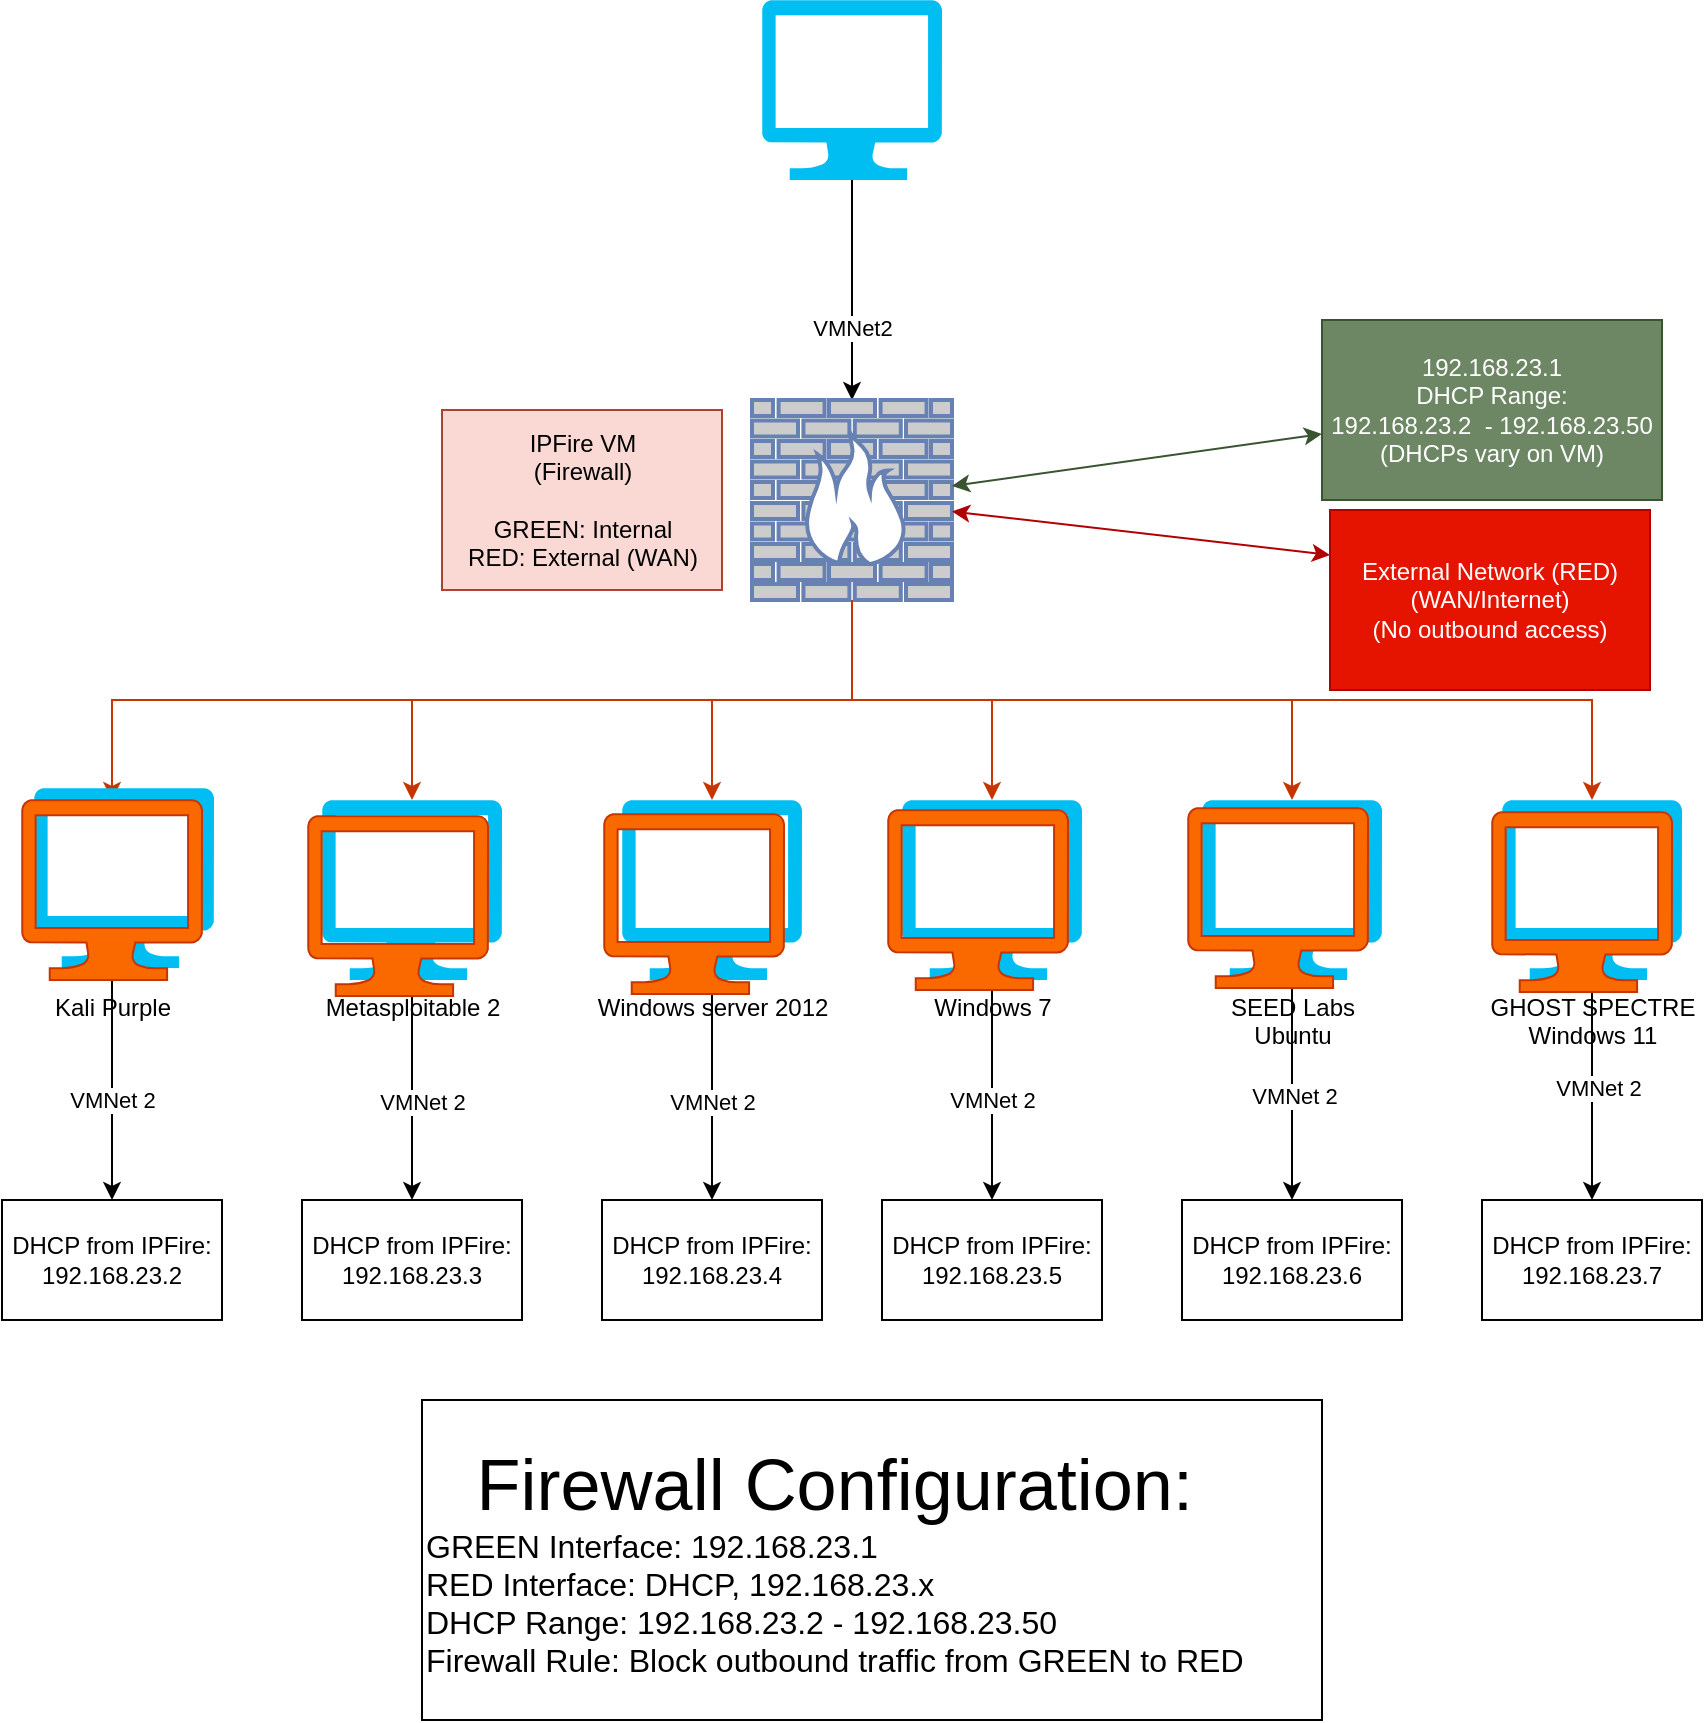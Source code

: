 <mxfile version="24.8.4">
  <diagram name="Page-1" id="XROT9iCA1yQapkAkffMf">
    <mxGraphModel dx="2043" dy="2084" grid="1" gridSize="10" guides="1" tooltips="1" connect="1" arrows="1" fold="1" page="1" pageScale="1" pageWidth="850" pageHeight="1100" math="0" shadow="0">
      <root>
        <mxCell id="0" />
        <mxCell id="1" parent="0" />
        <mxCell id="v8gyv9I-7HPP936yyZ4m-55" value="&lt;div style=&quot;text-align: center;&quot;&gt;&lt;span style=&quot;font-size: 36px; background-color: initial;&quot;&gt;Firewall Configuration:&lt;/span&gt;&lt;/div&gt;&lt;div&gt;&lt;font size=&quot;3&quot;&gt;GREEN Interface: 192.168.23.1&lt;/font&gt;&lt;/div&gt;&lt;div&gt;&lt;font size=&quot;3&quot;&gt;RED Interface: DHCP, 192.168.23.x&lt;/font&gt;&lt;/div&gt;&lt;div&gt;&lt;font size=&quot;3&quot;&gt;DHCP Range: 192.168.23.2 - 192.168.23.50&lt;/font&gt;&lt;/div&gt;&lt;div&gt;&lt;font size=&quot;3&quot;&gt;Firewall Rule: Block outbound traffic from GREEN to RED&lt;/font&gt;&lt;/div&gt;" style="rounded=0;whiteSpace=wrap;html=1;align=left;" vertex="1" parent="1">
          <mxGeometry x="-150" y="920" width="450" height="160" as="geometry" />
        </mxCell>
        <mxCell id="v8gyv9I-7HPP936yyZ4m-77" value="" style="edgeStyle=orthogonalEdgeStyle;rounded=0;orthogonalLoop=1;jettySize=auto;html=1;" edge="1" parent="1" source="v8gyv9I-7HPP936yyZ4m-58" target="v8gyv9I-7HPP936yyZ4m-59">
          <mxGeometry relative="1" as="geometry" />
        </mxCell>
        <mxCell id="v8gyv9I-7HPP936yyZ4m-78" value="VMNet2" style="edgeLabel;html=1;align=center;verticalAlign=middle;resizable=0;points=[];" vertex="1" connectable="0" parent="v8gyv9I-7HPP936yyZ4m-77">
          <mxGeometry x="0.338" relative="1" as="geometry">
            <mxPoint as="offset" />
          </mxGeometry>
        </mxCell>
        <mxCell id="v8gyv9I-7HPP936yyZ4m-58" value="" style="verticalLabelPosition=bottom;html=1;verticalAlign=top;align=center;strokeColor=none;fillColor=#00BEF2;shape=mxgraph.azure.computer;pointerEvents=1;" vertex="1" parent="1">
          <mxGeometry x="20" y="220" width="90" height="90" as="geometry" />
        </mxCell>
        <mxCell id="v8gyv9I-7HPP936yyZ4m-84" style="edgeStyle=orthogonalEdgeStyle;rounded=0;orthogonalLoop=1;jettySize=auto;html=1;exitX=0.5;exitY=1;exitDx=0;exitDy=0;exitPerimeter=0;fillColor=#fa6800;strokeColor=#C73500;" edge="1" parent="1" source="v8gyv9I-7HPP936yyZ4m-59" target="v8gyv9I-7HPP936yyZ4m-74">
          <mxGeometry relative="1" as="geometry" />
        </mxCell>
        <mxCell id="v8gyv9I-7HPP936yyZ4m-59" value="" style="fontColor=#0066CC;verticalAlign=top;verticalLabelPosition=bottom;labelPosition=center;align=center;html=1;outlineConnect=0;fillColor=#CCCCCC;strokeColor=#6881B3;gradientColor=none;gradientDirection=north;strokeWidth=2;shape=mxgraph.networks.firewall;" vertex="1" parent="1">
          <mxGeometry x="15" y="420" width="100" height="100" as="geometry" />
        </mxCell>
        <mxCell id="v8gyv9I-7HPP936yyZ4m-61" value="IPFire VM&lt;div&gt;(Firewall)&lt;/div&gt;&lt;div&gt;&lt;br&gt;&lt;/div&gt;&lt;div&gt;GREEN: Internal&lt;/div&gt;&lt;div&gt;RED: External (WAN)&lt;/div&gt;" style="text;html=1;align=center;verticalAlign=middle;resizable=0;points=[];autosize=1;strokeColor=#ae4132;fillColor=#fad9d5;" vertex="1" parent="1">
          <mxGeometry x="-140" y="425" width="140" height="90" as="geometry" />
        </mxCell>
        <mxCell id="v8gyv9I-7HPP936yyZ4m-69" value="192.168.23.1&lt;div&gt;DHCP Range:&lt;/div&gt;&lt;div&gt;192.168.23.2&amp;nbsp; - 192.168.23.50&lt;/div&gt;&lt;div&gt;(DHCPs vary on VM)&lt;/div&gt;" style="rounded=0;whiteSpace=wrap;html=1;fillColor=#6d8764;strokeColor=#3A5431;fontColor=#ffffff;" vertex="1" parent="1">
          <mxGeometry x="300" y="380" width="170" height="90" as="geometry" />
        </mxCell>
        <mxCell id="v8gyv9I-7HPP936yyZ4m-70" value="External Network (RED)&lt;div&gt;(WAN/Internet)&lt;/div&gt;&lt;div&gt;(No outbound access)&lt;/div&gt;" style="rounded=0;whiteSpace=wrap;html=1;fillColor=#e51400;strokeColor=#B20000;fontColor=#ffffff;" vertex="1" parent="1">
          <mxGeometry x="304" y="475" width="160" height="90" as="geometry" />
        </mxCell>
        <mxCell id="v8gyv9I-7HPP936yyZ4m-72" value="" style="endArrow=classic;startArrow=classic;html=1;rounded=0;fillColor=#6d8764;strokeColor=#3A5431;" edge="1" parent="1" source="v8gyv9I-7HPP936yyZ4m-59" target="v8gyv9I-7HPP936yyZ4m-69">
          <mxGeometry width="50" height="50" relative="1" as="geometry">
            <mxPoint x="140" y="490" as="sourcePoint" />
            <mxPoint x="190" y="440" as="targetPoint" />
          </mxGeometry>
        </mxCell>
        <mxCell id="v8gyv9I-7HPP936yyZ4m-73" value="" style="endArrow=classic;startArrow=classic;html=1;rounded=0;entryX=0;entryY=0.25;entryDx=0;entryDy=0;fillColor=#e51400;strokeColor=#B20000;" edge="1" parent="1" source="v8gyv9I-7HPP936yyZ4m-59" target="v8gyv9I-7HPP936yyZ4m-70">
          <mxGeometry width="50" height="50" relative="1" as="geometry">
            <mxPoint x="250" y="530" as="sourcePoint" />
            <mxPoint x="300" y="480" as="targetPoint" />
          </mxGeometry>
        </mxCell>
        <mxCell id="v8gyv9I-7HPP936yyZ4m-96" style="edgeStyle=orthogonalEdgeStyle;rounded=0;orthogonalLoop=1;jettySize=auto;html=1;exitX=0.5;exitY=1;exitDx=0;exitDy=0;exitPerimeter=0;entryX=0.5;entryY=0;entryDx=0;entryDy=0;" edge="1" parent="1" source="v8gyv9I-7HPP936yyZ4m-74" target="v8gyv9I-7HPP936yyZ4m-90">
          <mxGeometry relative="1" as="geometry" />
        </mxCell>
        <mxCell id="v8gyv9I-7HPP936yyZ4m-102" value="VMNet 2" style="edgeLabel;html=1;align=center;verticalAlign=middle;resizable=0;points=[];" vertex="1" connectable="0" parent="v8gyv9I-7HPP936yyZ4m-96">
          <mxGeometry x="0.168" y="-1" relative="1" as="geometry">
            <mxPoint x="1" y="-4" as="offset" />
          </mxGeometry>
        </mxCell>
        <mxCell id="v8gyv9I-7HPP936yyZ4m-97" style="edgeStyle=orthogonalEdgeStyle;rounded=0;orthogonalLoop=1;jettySize=auto;html=1;exitX=0.5;exitY=1;exitDx=0;exitDy=0;exitPerimeter=0;entryX=0.5;entryY=0;entryDx=0;entryDy=0;" edge="1" parent="1" source="v8gyv9I-7HPP936yyZ4m-79" target="v8gyv9I-7HPP936yyZ4m-91">
          <mxGeometry relative="1" as="geometry" />
        </mxCell>
        <mxCell id="v8gyv9I-7HPP936yyZ4m-103" value="VMNet 2" style="edgeLabel;html=1;align=center;verticalAlign=middle;resizable=0;points=[];" vertex="1" connectable="0" parent="v8gyv9I-7HPP936yyZ4m-97">
          <mxGeometry x="0.009" y="2" relative="1" as="geometry">
            <mxPoint x="3" y="5" as="offset" />
          </mxGeometry>
        </mxCell>
        <mxCell id="v8gyv9I-7HPP936yyZ4m-79" value="Metasploitable 2" style="verticalLabelPosition=bottom;html=1;verticalAlign=top;align=center;strokeColor=none;fillColor=#00BEF2;shape=mxgraph.azure.computer;pointerEvents=1;" vertex="1" parent="1">
          <mxGeometry x="-200" y="620" width="90" height="90" as="geometry" />
        </mxCell>
        <mxCell id="v8gyv9I-7HPP936yyZ4m-98" style="edgeStyle=orthogonalEdgeStyle;rounded=0;orthogonalLoop=1;jettySize=auto;html=1;exitX=0.5;exitY=1;exitDx=0;exitDy=0;exitPerimeter=0;entryX=0.5;entryY=0;entryDx=0;entryDy=0;" edge="1" parent="1" source="v8gyv9I-7HPP936yyZ4m-80" target="v8gyv9I-7HPP936yyZ4m-92">
          <mxGeometry relative="1" as="geometry" />
        </mxCell>
        <mxCell id="v8gyv9I-7HPP936yyZ4m-104" value="VMNet 2" style="edgeLabel;html=1;align=center;verticalAlign=middle;resizable=0;points=[];" vertex="1" connectable="0" parent="v8gyv9I-7HPP936yyZ4m-98">
          <mxGeometry x="-0.059" y="-5" relative="1" as="geometry">
            <mxPoint x="5" y="9" as="offset" />
          </mxGeometry>
        </mxCell>
        <mxCell id="v8gyv9I-7HPP936yyZ4m-80" value="Windows server 2012" style="verticalLabelPosition=bottom;html=1;verticalAlign=top;align=center;strokeColor=none;fillColor=#00BEF2;shape=mxgraph.azure.computer;pointerEvents=1;" vertex="1" parent="1">
          <mxGeometry x="-50" y="620" width="90" height="90" as="geometry" />
        </mxCell>
        <mxCell id="v8gyv9I-7HPP936yyZ4m-99" style="edgeStyle=orthogonalEdgeStyle;rounded=0;orthogonalLoop=1;jettySize=auto;html=1;exitX=0.5;exitY=1;exitDx=0;exitDy=0;exitPerimeter=0;entryX=0.5;entryY=0;entryDx=0;entryDy=0;" edge="1" parent="1" source="v8gyv9I-7HPP936yyZ4m-81" target="v8gyv9I-7HPP936yyZ4m-93">
          <mxGeometry relative="1" as="geometry" />
        </mxCell>
        <mxCell id="v8gyv9I-7HPP936yyZ4m-105" value="VMNet 2" style="edgeLabel;html=1;align=center;verticalAlign=middle;resizable=0;points=[];" vertex="1" connectable="0" parent="v8gyv9I-7HPP936yyZ4m-99">
          <mxGeometry x="-0.196" y="-4" relative="1" as="geometry">
            <mxPoint x="4" y="16" as="offset" />
          </mxGeometry>
        </mxCell>
        <mxCell id="v8gyv9I-7HPP936yyZ4m-81" value="Windows 7" style="verticalLabelPosition=bottom;html=1;verticalAlign=top;align=center;strokeColor=none;fillColor=#00BEF2;shape=mxgraph.azure.computer;pointerEvents=1;" vertex="1" parent="1">
          <mxGeometry x="90" y="620" width="90" height="90" as="geometry" />
        </mxCell>
        <mxCell id="v8gyv9I-7HPP936yyZ4m-100" style="edgeStyle=orthogonalEdgeStyle;rounded=0;orthogonalLoop=1;jettySize=auto;html=1;exitX=0.5;exitY=1;exitDx=0;exitDy=0;exitPerimeter=0;entryX=0.5;entryY=0;entryDx=0;entryDy=0;" edge="1" parent="1" source="v8gyv9I-7HPP936yyZ4m-82" target="v8gyv9I-7HPP936yyZ4m-94">
          <mxGeometry relative="1" as="geometry" />
        </mxCell>
        <mxCell id="v8gyv9I-7HPP936yyZ4m-106" value="VMNet 2" style="edgeLabel;html=1;align=center;verticalAlign=middle;resizable=0;points=[];" vertex="1" connectable="0" parent="v8gyv9I-7HPP936yyZ4m-100">
          <mxGeometry x="0.054" y="1" relative="1" as="geometry">
            <mxPoint as="offset" />
          </mxGeometry>
        </mxCell>
        <mxCell id="v8gyv9I-7HPP936yyZ4m-82" value="SEED Labs&lt;div&gt;Ubuntu&lt;/div&gt;" style="verticalLabelPosition=bottom;html=1;verticalAlign=top;align=center;strokeColor=none;fillColor=#00BEF2;shape=mxgraph.azure.computer;pointerEvents=1;" vertex="1" parent="1">
          <mxGeometry x="240" y="620" width="90" height="90" as="geometry" />
        </mxCell>
        <mxCell id="v8gyv9I-7HPP936yyZ4m-101" style="edgeStyle=orthogonalEdgeStyle;rounded=0;orthogonalLoop=1;jettySize=auto;html=1;exitX=0.5;exitY=1;exitDx=0;exitDy=0;exitPerimeter=0;entryX=0.5;entryY=0;entryDx=0;entryDy=0;" edge="1" parent="1" source="v8gyv9I-7HPP936yyZ4m-83" target="v8gyv9I-7HPP936yyZ4m-95">
          <mxGeometry relative="1" as="geometry" />
        </mxCell>
        <mxCell id="v8gyv9I-7HPP936yyZ4m-107" value="VMNet 2" style="edgeLabel;html=1;align=center;verticalAlign=middle;resizable=0;points=[];" vertex="1" connectable="0" parent="v8gyv9I-7HPP936yyZ4m-101">
          <mxGeometry x="-0.014" y="3" relative="1" as="geometry">
            <mxPoint as="offset" />
          </mxGeometry>
        </mxCell>
        <mxCell id="v8gyv9I-7HPP936yyZ4m-83" value="GHOST SPECTRE&lt;div&gt;Windows 11&lt;/div&gt;" style="verticalLabelPosition=bottom;html=1;verticalAlign=top;align=center;strokeColor=none;fillColor=#00BEF2;shape=mxgraph.azure.computer;pointerEvents=1;" vertex="1" parent="1">
          <mxGeometry x="390" y="620" width="90" height="90" as="geometry" />
        </mxCell>
        <mxCell id="v8gyv9I-7HPP936yyZ4m-85" style="edgeStyle=orthogonalEdgeStyle;rounded=0;orthogonalLoop=1;jettySize=auto;html=1;exitX=0.5;exitY=1;exitDx=0;exitDy=0;exitPerimeter=0;entryX=0.5;entryY=0;entryDx=0;entryDy=0;entryPerimeter=0;fillColor=#fa6800;strokeColor=#C73500;" edge="1" parent="1" source="v8gyv9I-7HPP936yyZ4m-59" target="v8gyv9I-7HPP936yyZ4m-79">
          <mxGeometry relative="1" as="geometry" />
        </mxCell>
        <mxCell id="v8gyv9I-7HPP936yyZ4m-86" style="edgeStyle=orthogonalEdgeStyle;rounded=0;orthogonalLoop=1;jettySize=auto;html=1;exitX=0.5;exitY=1;exitDx=0;exitDy=0;exitPerimeter=0;entryX=0.5;entryY=0;entryDx=0;entryDy=0;entryPerimeter=0;fillColor=#fa6800;strokeColor=#C73500;" edge="1" parent="1" source="v8gyv9I-7HPP936yyZ4m-59" target="v8gyv9I-7HPP936yyZ4m-80">
          <mxGeometry relative="1" as="geometry" />
        </mxCell>
        <mxCell id="v8gyv9I-7HPP936yyZ4m-87" style="edgeStyle=orthogonalEdgeStyle;rounded=0;orthogonalLoop=1;jettySize=auto;html=1;exitX=0.5;exitY=1;exitDx=0;exitDy=0;exitPerimeter=0;entryX=0.5;entryY=0;entryDx=0;entryDy=0;entryPerimeter=0;fillColor=#fa6800;strokeColor=#C73500;" edge="1" parent="1" source="v8gyv9I-7HPP936yyZ4m-59" target="v8gyv9I-7HPP936yyZ4m-81">
          <mxGeometry relative="1" as="geometry" />
        </mxCell>
        <mxCell id="v8gyv9I-7HPP936yyZ4m-88" style="edgeStyle=orthogonalEdgeStyle;rounded=0;orthogonalLoop=1;jettySize=auto;html=1;exitX=0.5;exitY=1;exitDx=0;exitDy=0;exitPerimeter=0;entryX=0.5;entryY=0;entryDx=0;entryDy=0;entryPerimeter=0;fillColor=#fa6800;strokeColor=#C73500;" edge="1" parent="1" source="v8gyv9I-7HPP936yyZ4m-59" target="v8gyv9I-7HPP936yyZ4m-82">
          <mxGeometry relative="1" as="geometry" />
        </mxCell>
        <mxCell id="v8gyv9I-7HPP936yyZ4m-89" style="edgeStyle=orthogonalEdgeStyle;rounded=0;orthogonalLoop=1;jettySize=auto;html=1;exitX=0.5;exitY=1;exitDx=0;exitDy=0;exitPerimeter=0;entryX=0.5;entryY=0;entryDx=0;entryDy=0;entryPerimeter=0;fillColor=#fa6800;strokeColor=#C73500;" edge="1" parent="1" source="v8gyv9I-7HPP936yyZ4m-59" target="v8gyv9I-7HPP936yyZ4m-83">
          <mxGeometry relative="1" as="geometry" />
        </mxCell>
        <mxCell id="v8gyv9I-7HPP936yyZ4m-90" value="DHCP from IPFire:&lt;div&gt;192.168.23.2&lt;/div&gt;" style="rounded=0;whiteSpace=wrap;html=1;" vertex="1" parent="1">
          <mxGeometry x="-360" y="820" width="110" height="60" as="geometry" />
        </mxCell>
        <mxCell id="v8gyv9I-7HPP936yyZ4m-91" value="DHCP from IPFire:&lt;div&gt;192.168.23.3&lt;/div&gt;" style="rounded=0;whiteSpace=wrap;html=1;" vertex="1" parent="1">
          <mxGeometry x="-210" y="820" width="110" height="60" as="geometry" />
        </mxCell>
        <mxCell id="v8gyv9I-7HPP936yyZ4m-92" value="DHCP from IPFire:&lt;div&gt;192.168.23.4&lt;/div&gt;" style="rounded=0;whiteSpace=wrap;html=1;" vertex="1" parent="1">
          <mxGeometry x="-60" y="820" width="110" height="60" as="geometry" />
        </mxCell>
        <mxCell id="v8gyv9I-7HPP936yyZ4m-93" value="DHCP from IPFire:&lt;div&gt;192.168.23.5&lt;/div&gt;" style="rounded=0;whiteSpace=wrap;html=1;" vertex="1" parent="1">
          <mxGeometry x="80" y="820" width="110" height="60" as="geometry" />
        </mxCell>
        <mxCell id="v8gyv9I-7HPP936yyZ4m-94" value="DHCP from IPFire:&lt;div&gt;192.168.23.6&lt;/div&gt;" style="rounded=0;whiteSpace=wrap;html=1;" vertex="1" parent="1">
          <mxGeometry x="230" y="820" width="110" height="60" as="geometry" />
        </mxCell>
        <mxCell id="v8gyv9I-7HPP936yyZ4m-95" value="DHCP from IPFire:&lt;div&gt;192.168.23.7&lt;/div&gt;" style="rounded=0;whiteSpace=wrap;html=1;" vertex="1" parent="1">
          <mxGeometry x="380" y="820" width="110" height="60" as="geometry" />
        </mxCell>
        <mxCell id="v8gyv9I-7HPP936yyZ4m-108" value="" style="verticalLabelPosition=bottom;html=1;verticalAlign=top;align=center;strokeColor=none;fillColor=#00BEF2;shape=mxgraph.azure.computer;pointerEvents=1;" vertex="1" parent="1">
          <mxGeometry x="-344" y="614" width="90" height="90" as="geometry" />
        </mxCell>
        <mxCell id="v8gyv9I-7HPP936yyZ4m-74" value="Kali Purple" style="verticalLabelPosition=bottom;html=1;verticalAlign=top;align=center;strokeColor=#C73500;fillColor=#fa6800;shape=mxgraph.azure.computer;pointerEvents=1;fontColor=#000000;" vertex="1" parent="1">
          <mxGeometry x="-350" y="620" width="90" height="90" as="geometry" />
        </mxCell>
        <mxCell id="v8gyv9I-7HPP936yyZ4m-109" value="" style="verticalLabelPosition=bottom;html=1;verticalAlign=top;align=center;strokeColor=#C73500;fillColor=#fa6800;shape=mxgraph.azure.computer;pointerEvents=1;fontColor=#000000;" vertex="1" parent="1">
          <mxGeometry x="-207" y="628" width="90" height="90" as="geometry" />
        </mxCell>
        <mxCell id="v8gyv9I-7HPP936yyZ4m-110" value="" style="verticalLabelPosition=bottom;html=1;verticalAlign=top;align=center;strokeColor=#C73500;fillColor=#fa6800;shape=mxgraph.azure.computer;pointerEvents=1;fontColor=#000000;" vertex="1" parent="1">
          <mxGeometry x="-59" y="627" width="90" height="90" as="geometry" />
        </mxCell>
        <mxCell id="v8gyv9I-7HPP936yyZ4m-111" value="" style="verticalLabelPosition=bottom;html=1;verticalAlign=top;align=center;strokeColor=#C73500;fillColor=#fa6800;shape=mxgraph.azure.computer;pointerEvents=1;fontColor=#000000;" vertex="1" parent="1">
          <mxGeometry x="83" y="625" width="90" height="90" as="geometry" />
        </mxCell>
        <mxCell id="v8gyv9I-7HPP936yyZ4m-112" value="" style="verticalLabelPosition=bottom;html=1;verticalAlign=top;align=center;strokeColor=#C73500;fillColor=#fa6800;shape=mxgraph.azure.computer;pointerEvents=1;fontColor=#000000;" vertex="1" parent="1">
          <mxGeometry x="233" y="624" width="90" height="90" as="geometry" />
        </mxCell>
        <mxCell id="v8gyv9I-7HPP936yyZ4m-113" value="" style="verticalLabelPosition=bottom;html=1;verticalAlign=top;align=center;strokeColor=#C73500;fillColor=#fa6800;shape=mxgraph.azure.computer;pointerEvents=1;fontColor=#000000;" vertex="1" parent="1">
          <mxGeometry x="385" y="626" width="90" height="90" as="geometry" />
        </mxCell>
      </root>
    </mxGraphModel>
  </diagram>
</mxfile>
